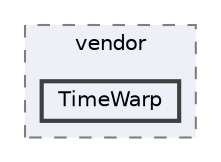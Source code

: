 digraph "dev.sharpishly.com/website/vendor/TimeWarp"
{
 // LATEX_PDF_SIZE
  bgcolor="transparent";
  edge [fontname=Helvetica,fontsize=10,labelfontname=Helvetica,labelfontsize=10];
  node [fontname=Helvetica,fontsize=10,shape=box,height=0.2,width=0.4];
  compound=true
  subgraph clusterdir_6031a4b2d1cb1e9d66cf451e65c1ec22 {
    graph [ bgcolor="#edf0f7", pencolor="grey50", label="vendor", fontname=Helvetica,fontsize=10 style="filled,dashed", URL="dir_6031a4b2d1cb1e9d66cf451e65c1ec22.html",tooltip=""]
  dir_0b48dd0a802b8fdccfd3e246a12db5a2 [label="TimeWarp", fillcolor="#edf0f7", color="grey25", style="filled,bold", URL="dir_0b48dd0a802b8fdccfd3e246a12db5a2.html",tooltip=""];
  }
}
